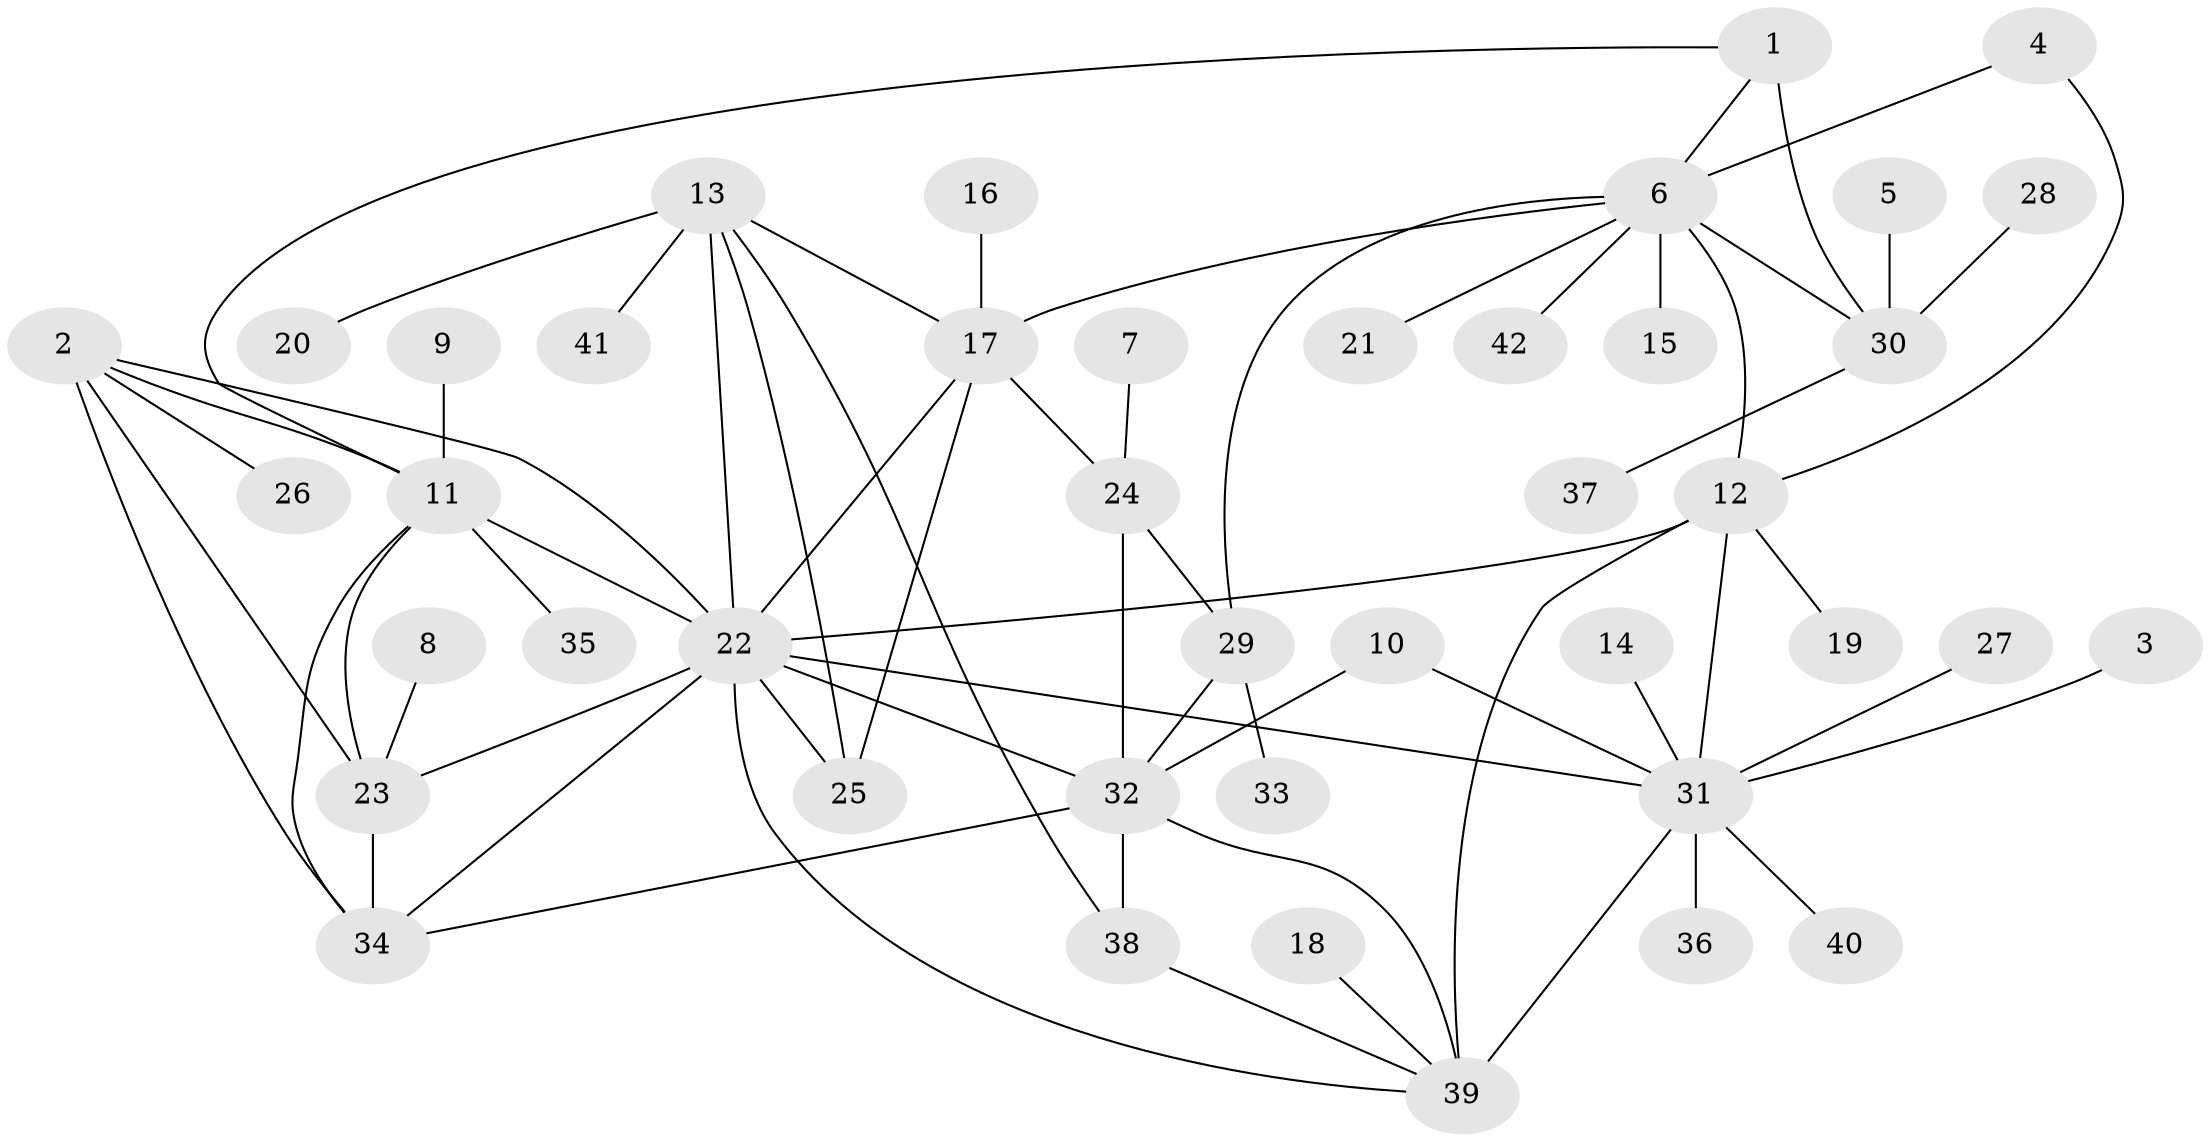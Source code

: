 // original degree distribution, {5: 0.02912621359223301, 9: 0.019417475728155338, 8: 0.038834951456310676, 6: 0.038834951456310676, 14: 0.009708737864077669, 4: 0.009708737864077669, 10: 0.009708737864077669, 11: 0.019417475728155338, 7: 0.06796116504854369, 2: 0.17475728155339806, 1: 0.5631067961165048, 3: 0.019417475728155338}
// Generated by graph-tools (version 1.1) at 2025/37/03/04/25 23:37:42]
// undirected, 42 vertices, 65 edges
graph export_dot {
  node [color=gray90,style=filled];
  1;
  2;
  3;
  4;
  5;
  6;
  7;
  8;
  9;
  10;
  11;
  12;
  13;
  14;
  15;
  16;
  17;
  18;
  19;
  20;
  21;
  22;
  23;
  24;
  25;
  26;
  27;
  28;
  29;
  30;
  31;
  32;
  33;
  34;
  35;
  36;
  37;
  38;
  39;
  40;
  41;
  42;
  1 -- 6 [weight=1.0];
  1 -- 11 [weight=1.0];
  1 -- 30 [weight=3.0];
  2 -- 11 [weight=1.0];
  2 -- 22 [weight=1.0];
  2 -- 23 [weight=1.0];
  2 -- 26 [weight=1.0];
  2 -- 34 [weight=1.0];
  3 -- 31 [weight=1.0];
  4 -- 6 [weight=1.0];
  4 -- 12 [weight=1.0];
  5 -- 30 [weight=1.0];
  6 -- 12 [weight=1.0];
  6 -- 15 [weight=1.0];
  6 -- 17 [weight=1.0];
  6 -- 21 [weight=1.0];
  6 -- 29 [weight=1.0];
  6 -- 30 [weight=3.0];
  6 -- 42 [weight=1.0];
  7 -- 24 [weight=1.0];
  8 -- 23 [weight=1.0];
  9 -- 11 [weight=1.0];
  10 -- 31 [weight=1.0];
  10 -- 32 [weight=1.0];
  11 -- 22 [weight=1.0];
  11 -- 23 [weight=1.0];
  11 -- 34 [weight=1.0];
  11 -- 35 [weight=1.0];
  12 -- 19 [weight=1.0];
  12 -- 22 [weight=1.0];
  12 -- 31 [weight=3.0];
  12 -- 39 [weight=1.0];
  13 -- 17 [weight=1.0];
  13 -- 20 [weight=1.0];
  13 -- 22 [weight=2.0];
  13 -- 25 [weight=1.0];
  13 -- 38 [weight=1.0];
  13 -- 41 [weight=1.0];
  14 -- 31 [weight=1.0];
  16 -- 17 [weight=1.0];
  17 -- 22 [weight=2.0];
  17 -- 24 [weight=1.0];
  17 -- 25 [weight=1.0];
  18 -- 39 [weight=1.0];
  22 -- 23 [weight=1.0];
  22 -- 25 [weight=2.0];
  22 -- 31 [weight=1.0];
  22 -- 32 [weight=1.0];
  22 -- 34 [weight=1.0];
  22 -- 39 [weight=1.0];
  23 -- 34 [weight=1.0];
  24 -- 29 [weight=1.0];
  24 -- 32 [weight=3.0];
  27 -- 31 [weight=1.0];
  28 -- 30 [weight=1.0];
  29 -- 32 [weight=3.0];
  29 -- 33 [weight=1.0];
  30 -- 37 [weight=1.0];
  31 -- 36 [weight=1.0];
  31 -- 39 [weight=3.0];
  31 -- 40 [weight=1.0];
  32 -- 34 [weight=1.0];
  32 -- 38 [weight=1.0];
  32 -- 39 [weight=1.0];
  38 -- 39 [weight=1.0];
}
